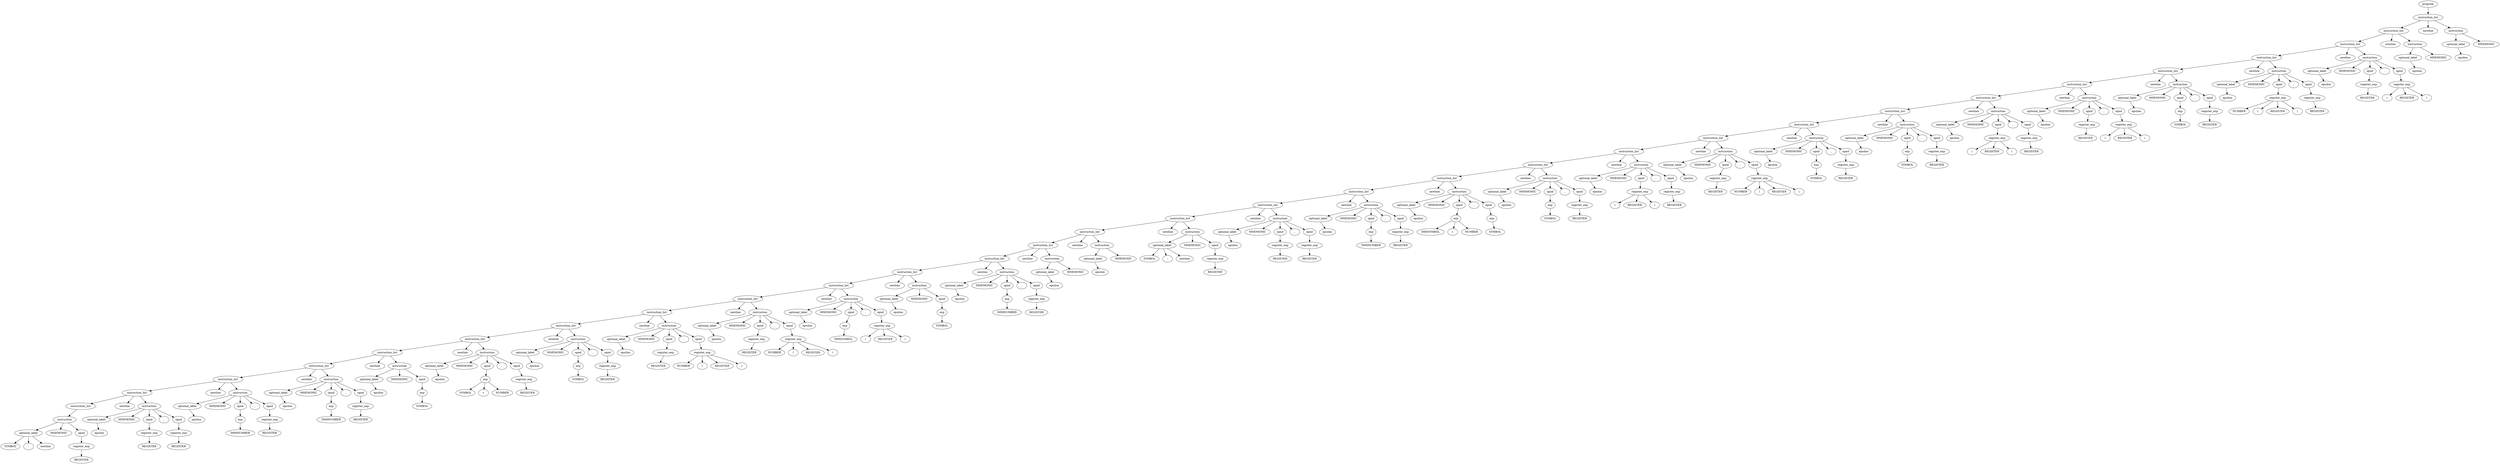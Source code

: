 digraph G {ordering=out;

1[label="optional_label"]
1 -> 2
2[label="SYMBOL"]
1 -> 3
3[label=":"]
1 -> 4
4[label="newline"]
5[label="register_exp"]
5 -> 6
6[label="REGISTER"]
7[label="opnd"]
7 -> 5
8[label="instruction"]
8 -> 1
8 -> 9
9[label="MNEMONIC"]
8 -> 7
10[label="instruction_list"]
10 -> 8
11[label="optional_label"]
11 -> 12
12[label="epsilon"]
13[label="register_exp"]
13 -> 14
14[label="REGISTER"]
15[label="opnd"]
15 -> 13
16[label="register_exp"]
16 -> 17
17[label="REGISTER"]
18[label="opnd"]
18 -> 16
19[label="instruction"]
19 -> 11
19 -> 20
20[label="MNEMONIC"]
19 -> 15
19 -> 21
21[label=","]
19 -> 18
22[label="instruction_list"]
22 -> 10
22 -> 23
23[label=" newline "]
22 -> 19
24[label="optional_label"]
24 -> 25
25[label="epsilon"]
26[label="exp"]
26 -> 27
27[label="IMMNUMBER"]
28[label="opnd"]
28 -> 26
29[label="register_exp"]
29 -> 30
30[label="REGISTER"]
31[label="opnd"]
31 -> 29
32[label="instruction"]
32 -> 24
32 -> 33
33[label="MNEMONIC"]
32 -> 28
32 -> 34
34[label=","]
32 -> 31
35[label="instruction_list"]
35 -> 22
35 -> 36
36[label=" newline "]
35 -> 32
37[label="optional_label"]
37 -> 38
38[label="epsilon"]
39[label="exp"]
39 -> 40
40[label="IMMNUMBER"]
41[label="opnd"]
41 -> 39
42[label="register_exp"]
42 -> 43
43[label="REGISTER"]
44[label="opnd"]
44 -> 42
45[label="instruction"]
45 -> 37
45 -> 46
46[label="MNEMONIC"]
45 -> 41
45 -> 47
47[label=","]
45 -> 44
48[label="instruction_list"]
48 -> 35
48 -> 49
49[label=" newline "]
48 -> 45
50[label="optional_label"]
50 -> 51
51[label="epsilon"]
52[label="exp"]
52 -> 53
53[label="SYMBOL"]
54[label="opnd"]
54 -> 52
55[label="instruction"]
55 -> 50
55 -> 56
56[label="MNEMONIC"]
55 -> 54
57[label="instruction_list"]
57 -> 48
57 -> 58
58[label=" newline "]
57 -> 55
59[label="optional_label"]
59 -> 60
60[label="epsilon"]
61[label="exp"]
61 -> 62
62[label="SYMBOL"]
61 -> 63
63[label="+"]
61 -> 64
64[label="NUMBER"]
65[label="opnd"]
65 -> 61
66[label="register_exp"]
66 -> 67
67[label="REGISTER"]
68[label="opnd"]
68 -> 66
69[label="instruction"]
69 -> 59
69 -> 70
70[label="MNEMONIC"]
69 -> 65
69 -> 71
71[label=","]
69 -> 68
72[label="instruction_list"]
72 -> 57
72 -> 73
73[label=" newline "]
72 -> 69
74[label="optional_label"]
74 -> 75
75[label="epsilon"]
76[label="exp"]
76 -> 77
77[label="SYMBOL"]
78[label="opnd"]
78 -> 76
79[label="register_exp"]
79 -> 80
80[label="REGISTER"]
81[label="opnd"]
81 -> 79
82[label="instruction"]
82 -> 74
82 -> 83
83[label="MNEMONIC"]
82 -> 78
82 -> 84
84[label=","]
82 -> 81
85[label="instruction_list"]
85 -> 72
85 -> 86
86[label=" newline "]
85 -> 82
87[label="optional_label"]
87 -> 88
88[label="epsilon"]
89[label="register_exp"]
89 -> 90
90[label="REGISTER"]
91[label="opnd"]
91 -> 89
92[label="register_exp"]
92 -> 93
93[label="NUMBER"]
92 -> 94
94[label="("]
92 -> 95
95[label="REGISTER"]
92 -> 96
96[label=")"]
97[label="opnd"]
97 -> 92
98[label="instruction"]
98 -> 87
98 -> 99
99[label="MNEMONIC"]
98 -> 91
98 -> 100
100[label=","]
98 -> 97
101[label="instruction_list"]
101 -> 85
101 -> 102
102[label=" newline "]
101 -> 98
103[label="optional_label"]
103 -> 104
104[label="epsilon"]
105[label="register_exp"]
105 -> 106
106[label="REGISTER"]
107[label="opnd"]
107 -> 105
108[label="register_exp"]
108 -> 109
109[label="NUMBER"]
108 -> 110
110[label="("]
108 -> 111
111[label="REGISTER"]
108 -> 112
112[label=")"]
113[label="opnd"]
113 -> 108
114[label="instruction"]
114 -> 103
114 -> 115
115[label="MNEMONIC"]
114 -> 107
114 -> 116
116[label=","]
114 -> 113
117[label="instruction_list"]
117 -> 101
117 -> 118
118[label=" newline "]
117 -> 114
119[label="optional_label"]
119 -> 120
120[label="epsilon"]
121[label="exp"]
121 -> 122
122[label="IMMSYMBOL"]
123[label="opnd"]
123 -> 121
124[label="register_exp"]
124 -> 125
125[label="("]
124 -> 126
126[label="REGISTER"]
124 -> 127
127[label=")"]
128[label="opnd"]
128 -> 124
129[label="instruction"]
129 -> 119
129 -> 130
130[label="MNEMONIC"]
129 -> 123
129 -> 131
131[label=","]
129 -> 128
132[label="instruction_list"]
132 -> 117
132 -> 133
133[label=" newline "]
132 -> 129
134[label="optional_label"]
134 -> 135
135[label="epsilon"]
136[label="exp"]
136 -> 137
137[label="SYMBOL"]
138[label="opnd"]
138 -> 136
139[label="instruction"]
139 -> 134
139 -> 140
140[label="MNEMONIC"]
139 -> 138
141[label="instruction_list"]
141 -> 132
141 -> 142
142[label=" newline "]
141 -> 139
143[label="optional_label"]
143 -> 144
144[label="epsilon"]
145[label="exp"]
145 -> 146
146[label="IMMNUMBER"]
147[label="opnd"]
147 -> 145
148[label="register_exp"]
148 -> 149
149[label="REGISTER"]
150[label="opnd"]
150 -> 148
151[label="instruction"]
151 -> 143
151 -> 152
152[label="MNEMONIC"]
151 -> 147
151 -> 153
153[label=","]
151 -> 150
154[label="instruction_list"]
154 -> 141
154 -> 155
155[label=" newline "]
154 -> 151
156[label="optional_label"]
156 -> 157
157[label="epsilon"]
158[label="instruction"]
158 -> 156
158 -> 159
159[label="MNEMONIC"]
160[label="instruction_list"]
160 -> 154
160 -> 161
161[label=" newline "]
160 -> 158
162[label="optional_label"]
162 -> 163
163[label="epsilon"]
164[label="instruction"]
164 -> 162
164 -> 165
165[label="MNEMONIC"]
166[label="instruction_list"]
166 -> 160
166 -> 167
167[label=" newline "]
166 -> 164
168[label="optional_label"]
168 -> 169
169[label="SYMBOL"]
168 -> 170
170[label=":"]
168 -> 171
171[label="newline"]
172[label="register_exp"]
172 -> 173
173[label="REGISTER"]
174[label="opnd"]
174 -> 172
175[label="instruction"]
175 -> 168
175 -> 176
176[label="MNEMONIC"]
175 -> 174
177[label="instruction_list"]
177 -> 166
177 -> 178
178[label=" newline "]
177 -> 175
179[label="optional_label"]
179 -> 180
180[label="epsilon"]
181[label="register_exp"]
181 -> 182
182[label="REGISTER"]
183[label="opnd"]
183 -> 181
184[label="register_exp"]
184 -> 185
185[label="REGISTER"]
186[label="opnd"]
186 -> 184
187[label="instruction"]
187 -> 179
187 -> 188
188[label="MNEMONIC"]
187 -> 183
187 -> 189
189[label=","]
187 -> 186
190[label="instruction_list"]
190 -> 177
190 -> 191
191[label=" newline "]
190 -> 187
192[label="optional_label"]
192 -> 193
193[label="epsilon"]
194[label="exp"]
194 -> 195
195[label="IMMNUMBER"]
196[label="opnd"]
196 -> 194
197[label="register_exp"]
197 -> 198
198[label="REGISTER"]
199[label="opnd"]
199 -> 197
200[label="instruction"]
200 -> 192
200 -> 201
201[label="MNEMONIC"]
200 -> 196
200 -> 202
202[label=","]
200 -> 199
203[label="instruction_list"]
203 -> 190
203 -> 204
204[label=" newline "]
203 -> 200
205[label="optional_label"]
205 -> 206
206[label="epsilon"]
207[label="exp"]
207 -> 208
208[label="IMMSYMBOL"]
207 -> 209
209[label="+"]
207 -> 210
210[label="NUMBER"]
211[label="opnd"]
211 -> 207
212[label="exp"]
212 -> 213
213[label="SYMBOL"]
214[label="opnd"]
214 -> 212
215[label="instruction"]
215 -> 205
215 -> 216
216[label="MNEMONIC"]
215 -> 211
215 -> 217
217[label=","]
215 -> 214
218[label="instruction_list"]
218 -> 203
218 -> 219
219[label=" newline "]
218 -> 215
220[label="optional_label"]
220 -> 221
221[label="epsilon"]
222[label="exp"]
222 -> 223
223[label="SYMBOL"]
224[label="opnd"]
224 -> 222
225[label="register_exp"]
225 -> 226
226[label="REGISTER"]
227[label="opnd"]
227 -> 225
228[label="instruction"]
228 -> 220
228 -> 229
229[label="MNEMONIC"]
228 -> 224
228 -> 230
230[label=","]
228 -> 227
231[label="instruction_list"]
231 -> 218
231 -> 232
232[label=" newline "]
231 -> 228
233[label="optional_label"]
233 -> 234
234[label="epsilon"]
235[label="register_exp"]
235 -> 236
236[label="("]
235 -> 237
237[label="REGISTER"]
235 -> 238
238[label=")"]
239[label="opnd"]
239 -> 235
240[label="register_exp"]
240 -> 241
241[label="REGISTER"]
242[label="opnd"]
242 -> 240
243[label="instruction"]
243 -> 233
243 -> 244
244[label="MNEMONIC"]
243 -> 239
243 -> 245
245[label=","]
243 -> 242
246[label="instruction_list"]
246 -> 231
246 -> 247
247[label=" newline "]
246 -> 243
248[label="optional_label"]
248 -> 249
249[label="epsilon"]
250[label="register_exp"]
250 -> 251
251[label="REGISTER"]
252[label="opnd"]
252 -> 250
253[label="register_exp"]
253 -> 254
254[label="NUMBER"]
253 -> 255
255[label="("]
253 -> 256
256[label="REGISTER"]
253 -> 257
257[label=")"]
258[label="opnd"]
258 -> 253
259[label="instruction"]
259 -> 248
259 -> 260
260[label="MNEMONIC"]
259 -> 252
259 -> 261
261[label=","]
259 -> 258
262[label="instruction_list"]
262 -> 246
262 -> 263
263[label=" newline "]
262 -> 259
264[label="optional_label"]
264 -> 265
265[label="epsilon"]
266[label="exp"]
266 -> 267
267[label="SYMBOL"]
268[label="opnd"]
268 -> 266
269[label="register_exp"]
269 -> 270
270[label="REGISTER"]
271[label="opnd"]
271 -> 269
272[label="instruction"]
272 -> 264
272 -> 273
273[label="MNEMONIC"]
272 -> 268
272 -> 274
274[label=","]
272 -> 271
275[label="instruction_list"]
275 -> 262
275 -> 276
276[label=" newline "]
275 -> 272
277[label="optional_label"]
277 -> 278
278[label="epsilon"]
279[label="exp"]
279 -> 280
280[label="SYMBOL"]
281[label="opnd"]
281 -> 279
282[label="register_exp"]
282 -> 283
283[label="REGISTER"]
284[label="opnd"]
284 -> 282
285[label="instruction"]
285 -> 277
285 -> 286
286[label="MNEMONIC"]
285 -> 281
285 -> 287
287[label=","]
285 -> 284
288[label="instruction_list"]
288 -> 275
288 -> 289
289[label=" newline "]
288 -> 285
290[label="optional_label"]
290 -> 291
291[label="epsilon"]
292[label="register_exp"]
292 -> 293
293[label="("]
292 -> 294
294[label="REGISTER"]
292 -> 295
295[label=")"]
296[label="opnd"]
296 -> 292
297[label="register_exp"]
297 -> 298
298[label="REGISTER"]
299[label="opnd"]
299 -> 297
300[label="instruction"]
300 -> 290
300 -> 301
301[label="MNEMONIC"]
300 -> 296
300 -> 302
302[label=","]
300 -> 299
303[label="instruction_list"]
303 -> 288
303 -> 304
304[label=" newline "]
303 -> 300
305[label="optional_label"]
305 -> 306
306[label="epsilon"]
307[label="register_exp"]
307 -> 308
308[label="REGISTER"]
309[label="opnd"]
309 -> 307
310[label="register_exp"]
310 -> 311
311[label="("]
310 -> 312
312[label="REGISTER"]
310 -> 313
313[label=")"]
314[label="opnd"]
314 -> 310
315[label="instruction"]
315 -> 305
315 -> 316
316[label="MNEMONIC"]
315 -> 309
315 -> 317
317[label=","]
315 -> 314
318[label="instruction_list"]
318 -> 303
318 -> 319
319[label=" newline "]
318 -> 315
320[label="optional_label"]
320 -> 321
321[label="epsilon"]
322[label="exp"]
322 -> 323
323[label="SYMBOL"]
324[label="opnd"]
324 -> 322
325[label="register_exp"]
325 -> 326
326[label="REGISTER"]
327[label="opnd"]
327 -> 325
328[label="instruction"]
328 -> 320
328 -> 329
329[label="MNEMONIC"]
328 -> 324
328 -> 330
330[label=","]
328 -> 327
331[label="instruction_list"]
331 -> 318
331 -> 332
332[label=" newline "]
331 -> 328
333[label="optional_label"]
333 -> 334
334[label="epsilon"]
335[label="register_exp"]
335 -> 336
336[label="NUMBER"]
335 -> 337
337[label="("]
335 -> 338
338[label="REGISTER"]
335 -> 339
339[label=")"]
340[label="opnd"]
340 -> 335
341[label="register_exp"]
341 -> 342
342[label="REGISTER"]
343[label="opnd"]
343 -> 341
344[label="instruction"]
344 -> 333
344 -> 345
345[label="MNEMONIC"]
344 -> 340
344 -> 346
346[label=","]
344 -> 343
347[label="instruction_list"]
347 -> 331
347 -> 348
348[label=" newline "]
347 -> 344
349[label="optional_label"]
349 -> 350
350[label="epsilon"]
351[label="register_exp"]
351 -> 352
352[label="REGISTER"]
353[label="opnd"]
353 -> 351
354[label="register_exp"]
354 -> 355
355[label="("]
354 -> 356
356[label="REGISTER"]
354 -> 357
357[label=")"]
358[label="opnd"]
358 -> 354
359[label="instruction"]
359 -> 349
359 -> 360
360[label="MNEMONIC"]
359 -> 353
359 -> 361
361[label=","]
359 -> 358
362[label="instruction_list"]
362 -> 347
362 -> 363
363[label=" newline "]
362 -> 359
364[label="optional_label"]
364 -> 365
365[label="epsilon"]
366[label="instruction"]
366 -> 364
366 -> 367
367[label="MNEMONIC"]
368[label="instruction_list"]
368 -> 362
368 -> 369
369[label=" newline "]
368 -> 366
370[label="optional_label"]
370 -> 371
371[label="epsilon"]
372[label="instruction"]
372 -> 370
372 -> 373
373[label="MNEMONIC"]
374[label="instruction_list"]
374 -> 368
374 -> 375
375[label=" newline "]
374 -> 372
376[label="program"]
376 -> 374}
